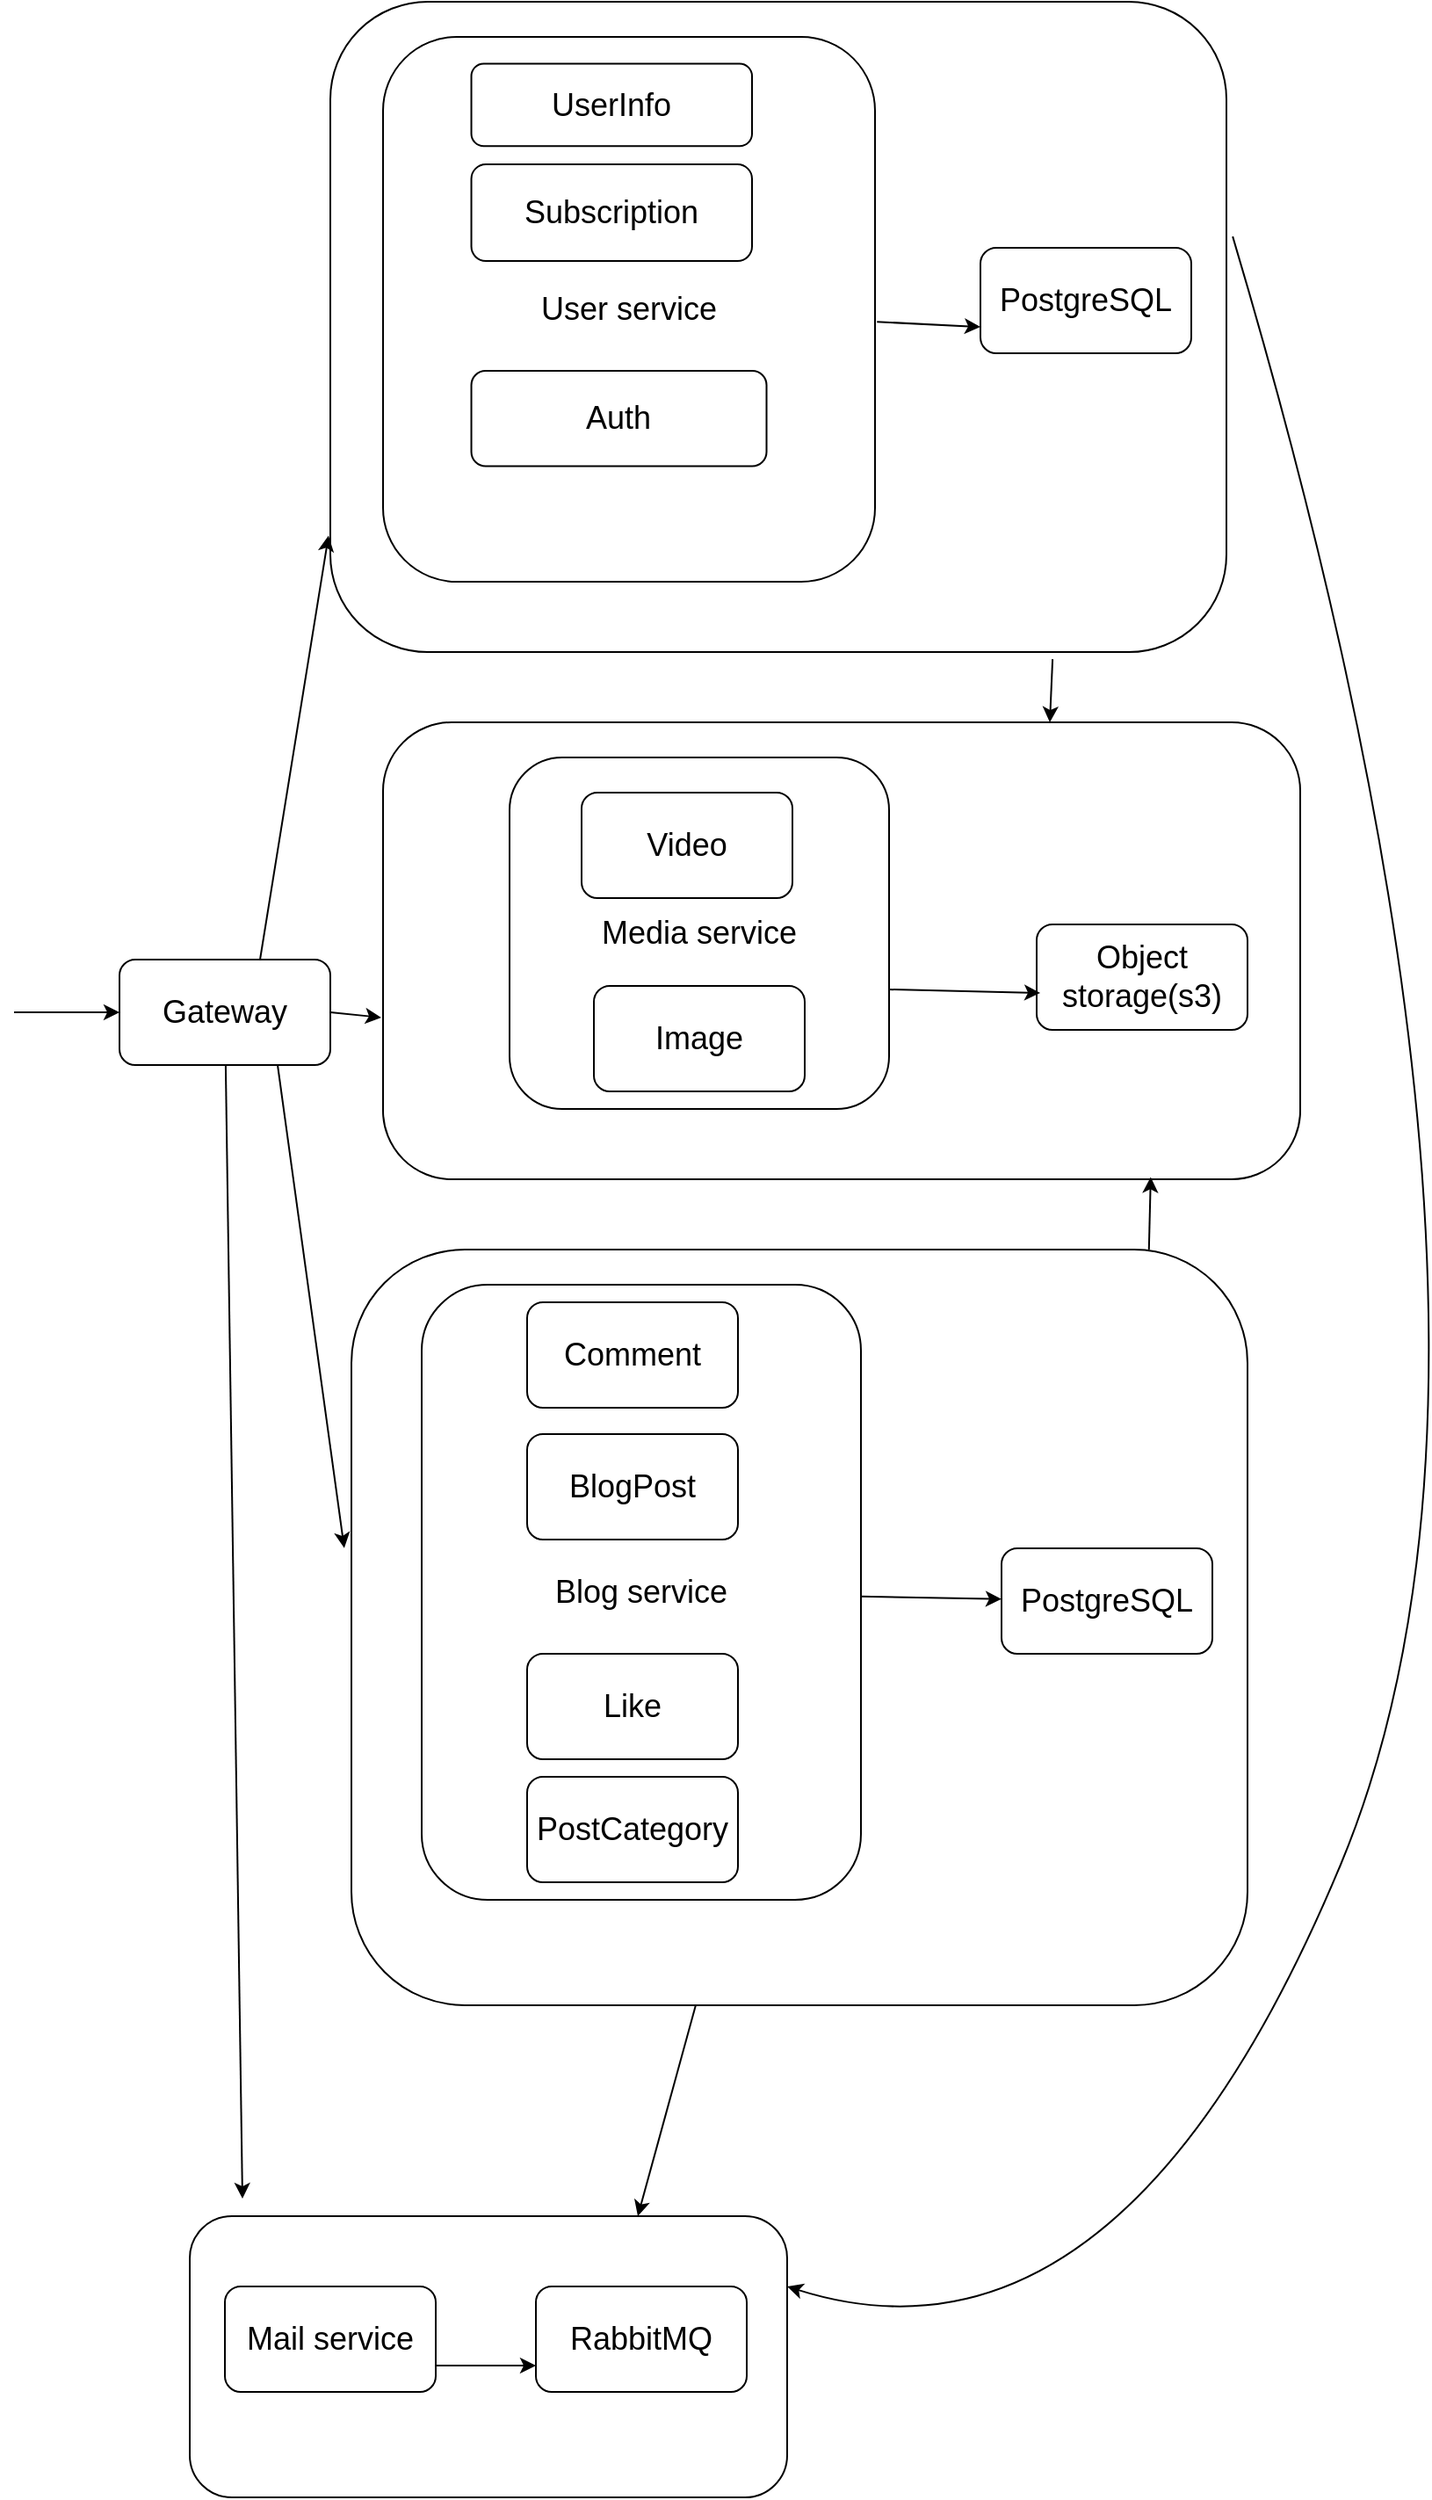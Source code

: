 <mxfile version="24.1.0" type="github">
  <diagram name="Страница — 1" id="rwgA5BPk8sBzmZya6ONt">
    <mxGraphModel dx="1755" dy="1072" grid="1" gridSize="10" guides="1" tooltips="1" connect="1" arrows="1" fold="1" page="1" pageScale="1" pageWidth="827" pageHeight="1169" math="0" shadow="0">
      <root>
        <mxCell id="0" />
        <mxCell id="1" parent="0" />
        <mxCell id="uoVfsjoM4IQGvuYFjnLu-93" value="" style="rounded=1;whiteSpace=wrap;html=1;" vertex="1" parent="1">
          <mxGeometry x="110" y="1270" width="340" height="160" as="geometry" />
        </mxCell>
        <mxCell id="uoVfsjoM4IQGvuYFjnLu-91" value="" style="rounded=1;whiteSpace=wrap;html=1;" vertex="1" parent="1">
          <mxGeometry x="220" y="420" width="522" height="260" as="geometry" />
        </mxCell>
        <mxCell id="uoVfsjoM4IQGvuYFjnLu-90" value="" style="rounded=1;whiteSpace=wrap;html=1;" vertex="1" parent="1">
          <mxGeometry x="190" y="10" width="510" height="370" as="geometry" />
        </mxCell>
        <mxCell id="uoVfsjoM4IQGvuYFjnLu-15" value="&lt;font style=&quot;font-size: 18px;&quot;&gt;Mail service&lt;/font&gt;" style="rounded=1;whiteSpace=wrap;html=1;" vertex="1" parent="1">
          <mxGeometry x="130" y="1310" width="120" height="60" as="geometry" />
        </mxCell>
        <mxCell id="uoVfsjoM4IQGvuYFjnLu-20" value="&lt;font style=&quot;font-size: 18px;&quot;&gt;Gateway&lt;/font&gt;" style="rounded=1;whiteSpace=wrap;html=1;" vertex="1" parent="1">
          <mxGeometry x="70" y="555" width="120" height="60" as="geometry" />
        </mxCell>
        <mxCell id="uoVfsjoM4IQGvuYFjnLu-24" value="" style="endArrow=classic;html=1;rounded=0;entryX=-0.002;entryY=0.821;entryDx=0;entryDy=0;entryPerimeter=0;" edge="1" parent="1" target="uoVfsjoM4IQGvuYFjnLu-90">
          <mxGeometry width="50" height="50" relative="1" as="geometry">
            <mxPoint x="150" y="555" as="sourcePoint" />
            <mxPoint x="200" y="505" as="targetPoint" />
          </mxGeometry>
        </mxCell>
        <mxCell id="uoVfsjoM4IQGvuYFjnLu-25" value="" style="endArrow=classic;html=1;rounded=0;exitX=1;exitY=0.5;exitDx=0;exitDy=0;entryX=-0.002;entryY=0.646;entryDx=0;entryDy=0;entryPerimeter=0;" edge="1" parent="1" source="uoVfsjoM4IQGvuYFjnLu-20" target="uoVfsjoM4IQGvuYFjnLu-91">
          <mxGeometry width="50" height="50" relative="1" as="geometry">
            <mxPoint x="440" y="530" as="sourcePoint" />
            <mxPoint x="350" y="380" as="targetPoint" />
          </mxGeometry>
        </mxCell>
        <mxCell id="uoVfsjoM4IQGvuYFjnLu-26" value="" style="endArrow=classic;html=1;rounded=0;exitX=0.75;exitY=1;exitDx=0;exitDy=0;entryX=-0.008;entryY=0.395;entryDx=0;entryDy=0;entryPerimeter=0;" edge="1" parent="1" source="uoVfsjoM4IQGvuYFjnLu-20" target="uoVfsjoM4IQGvuYFjnLu-57">
          <mxGeometry width="50" height="50" relative="1" as="geometry">
            <mxPoint x="390" y="570" as="sourcePoint" />
            <mxPoint x="440" y="520" as="targetPoint" />
          </mxGeometry>
        </mxCell>
        <mxCell id="uoVfsjoM4IQGvuYFjnLu-27" value="" style="endArrow=classic;html=1;rounded=0;" edge="1" parent="1" source="uoVfsjoM4IQGvuYFjnLu-20">
          <mxGeometry width="50" height="50" relative="1" as="geometry">
            <mxPoint x="390" y="800" as="sourcePoint" />
            <mxPoint x="140" y="1260" as="targetPoint" />
          </mxGeometry>
        </mxCell>
        <mxCell id="uoVfsjoM4IQGvuYFjnLu-30" value="&lt;span style=&quot;font-size: 18px;&quot;&gt;Object storage(s3)&lt;/span&gt;" style="rounded=1;whiteSpace=wrap;html=1;" vertex="1" parent="1">
          <mxGeometry x="592" y="535" width="120" height="60" as="geometry" />
        </mxCell>
        <mxCell id="uoVfsjoM4IQGvuYFjnLu-31" value="" style="endArrow=classic;html=1;rounded=0;exitX=1;exitY=0.66;exitDx=0;exitDy=0;exitPerimeter=0;entryX=0.017;entryY=0.65;entryDx=0;entryDy=0;entryPerimeter=0;" edge="1" parent="1" source="uoVfsjoM4IQGvuYFjnLu-6" target="uoVfsjoM4IQGvuYFjnLu-30">
          <mxGeometry width="50" height="50" relative="1" as="geometry">
            <mxPoint x="422" y="525" as="sourcePoint" />
            <mxPoint x="472" y="475" as="targetPoint" />
          </mxGeometry>
        </mxCell>
        <mxCell id="uoVfsjoM4IQGvuYFjnLu-36" value="" style="group" vertex="1" connectable="0" parent="1">
          <mxGeometry x="220" y="30" width="280" height="310" as="geometry" />
        </mxCell>
        <mxCell id="uoVfsjoM4IQGvuYFjnLu-4" value="&lt;font style=&quot;font-size: 18px;&quot;&gt;User service&lt;/font&gt;" style="rounded=1;whiteSpace=wrap;html=1;" vertex="1" parent="uoVfsjoM4IQGvuYFjnLu-36">
          <mxGeometry width="280" height="310" as="geometry" />
        </mxCell>
        <mxCell id="uoVfsjoM4IQGvuYFjnLu-32" value="&lt;font style=&quot;font-size: 18px;&quot;&gt;UserInfo&lt;/font&gt;" style="rounded=1;whiteSpace=wrap;html=1;" vertex="1" parent="uoVfsjoM4IQGvuYFjnLu-36">
          <mxGeometry x="50.26" y="15.266" width="159.74" height="46.876" as="geometry" />
        </mxCell>
        <mxCell id="uoVfsjoM4IQGvuYFjnLu-33" value="&lt;font style=&quot;font-size: 18px;&quot;&gt;Subscription&lt;/font&gt;" style="rounded=1;whiteSpace=wrap;html=1;" vertex="1" parent="uoVfsjoM4IQGvuYFjnLu-36">
          <mxGeometry x="50.26" y="72.5" width="159.74" height="55.059" as="geometry" />
        </mxCell>
        <mxCell id="uoVfsjoM4IQGvuYFjnLu-38" value="&lt;span style=&quot;font-size: 18px;&quot;&gt;Auth&lt;/span&gt;" style="rounded=1;whiteSpace=wrap;html=1;" vertex="1" parent="uoVfsjoM4IQGvuYFjnLu-36">
          <mxGeometry x="50.26" y="190" width="168" height="54.29" as="geometry" />
        </mxCell>
        <mxCell id="uoVfsjoM4IQGvuYFjnLu-45" style="edgeStyle=orthogonalEdgeStyle;rounded=0;orthogonalLoop=1;jettySize=auto;html=1;exitX=0.5;exitY=1;exitDx=0;exitDy=0;" edge="1" parent="uoVfsjoM4IQGvuYFjnLu-36" source="uoVfsjoM4IQGvuYFjnLu-4" target="uoVfsjoM4IQGvuYFjnLu-4">
          <mxGeometry relative="1" as="geometry" />
        </mxCell>
        <mxCell id="uoVfsjoM4IQGvuYFjnLu-48" value="&lt;span style=&quot;font-size: 18px;&quot;&gt;PostgreSQL&lt;/span&gt;" style="rounded=1;whiteSpace=wrap;html=1;" vertex="1" parent="1">
          <mxGeometry x="560" y="150" width="120" height="60" as="geometry" />
        </mxCell>
        <mxCell id="uoVfsjoM4IQGvuYFjnLu-50" value="" style="endArrow=classic;html=1;rounded=0;entryX=0;entryY=0.75;entryDx=0;entryDy=0;exitX=1.004;exitY=0.523;exitDx=0;exitDy=0;exitPerimeter=0;" edge="1" parent="1" source="uoVfsjoM4IQGvuYFjnLu-4" target="uoVfsjoM4IQGvuYFjnLu-48">
          <mxGeometry width="50" height="50" relative="1" as="geometry">
            <mxPoint x="580" y="480" as="sourcePoint" />
            <mxPoint x="630" y="430" as="targetPoint" />
          </mxGeometry>
        </mxCell>
        <mxCell id="uoVfsjoM4IQGvuYFjnLu-54" value="" style="endArrow=classic;html=1;rounded=0;" edge="1" parent="1">
          <mxGeometry width="50" height="50" relative="1" as="geometry">
            <mxPoint x="10" y="585" as="sourcePoint" />
            <mxPoint x="70" y="585" as="targetPoint" />
          </mxGeometry>
        </mxCell>
        <mxCell id="uoVfsjoM4IQGvuYFjnLu-57" value="" style="rounded=1;whiteSpace=wrap;html=1;" vertex="1" parent="1">
          <mxGeometry x="202" y="720" width="510" height="430" as="geometry" />
        </mxCell>
        <mxCell id="uoVfsjoM4IQGvuYFjnLu-46" value="&lt;span style=&quot;font-size: 18px;&quot;&gt;PostgreSQL&lt;/span&gt;" style="rounded=1;whiteSpace=wrap;html=1;" vertex="1" parent="1">
          <mxGeometry x="572" y="890" width="120" height="60" as="geometry" />
        </mxCell>
        <mxCell id="uoVfsjoM4IQGvuYFjnLu-47" value="" style="endArrow=classic;html=1;rounded=0;" edge="1" parent="1" source="uoVfsjoM4IQGvuYFjnLu-7" target="uoVfsjoM4IQGvuYFjnLu-46">
          <mxGeometry width="50" height="50" relative="1" as="geometry">
            <mxPoint x="102" y="720" as="sourcePoint" />
            <mxPoint x="239" y="891" as="targetPoint" />
          </mxGeometry>
        </mxCell>
        <mxCell id="uoVfsjoM4IQGvuYFjnLu-7" value="&lt;font style=&quot;font-size: 18px;&quot;&gt;Blog service&lt;/font&gt;" style="rounded=1;whiteSpace=wrap;html=1;" vertex="1" parent="1">
          <mxGeometry x="242" y="740" width="250" height="350" as="geometry" />
        </mxCell>
        <mxCell id="uoVfsjoM4IQGvuYFjnLu-8" value="&lt;font style=&quot;font-size: 18px;&quot;&gt;Comment&lt;/font&gt;" style="rounded=1;whiteSpace=wrap;html=1;" vertex="1" parent="1">
          <mxGeometry x="302" y="750" width="120" height="60" as="geometry" />
        </mxCell>
        <mxCell id="uoVfsjoM4IQGvuYFjnLu-11" value="&lt;span style=&quot;font-size: 18px;&quot;&gt;BlogPost&lt;/span&gt;" style="rounded=1;whiteSpace=wrap;html=1;" vertex="1" parent="1">
          <mxGeometry x="302" y="825" width="120" height="60" as="geometry" />
        </mxCell>
        <mxCell id="uoVfsjoM4IQGvuYFjnLu-14" value="&lt;span style=&quot;font-size: 18px;&quot;&gt;Like&lt;/span&gt;" style="rounded=1;whiteSpace=wrap;html=1;" vertex="1" parent="1">
          <mxGeometry x="302" y="950" width="120" height="60" as="geometry" />
        </mxCell>
        <mxCell id="uoVfsjoM4IQGvuYFjnLu-28" value="&lt;span style=&quot;font-size: 18px;&quot;&gt;PostCategory&lt;/span&gt;" style="rounded=1;whiteSpace=wrap;html=1;" vertex="1" parent="1">
          <mxGeometry x="302" y="1020" width="120" height="60" as="geometry" />
        </mxCell>
        <mxCell id="uoVfsjoM4IQGvuYFjnLu-6" value="&lt;font style=&quot;font-size: 18px;&quot;&gt;Media service&lt;/font&gt;" style="rounded=1;whiteSpace=wrap;html=1;" vertex="1" parent="1">
          <mxGeometry x="292" y="440" width="216" height="200" as="geometry" />
        </mxCell>
        <mxCell id="uoVfsjoM4IQGvuYFjnLu-18" value="&lt;font style=&quot;font-size: 18px;&quot;&gt;Video&lt;/font&gt;" style="rounded=1;whiteSpace=wrap;html=1;" vertex="1" parent="1">
          <mxGeometry x="333" y="460" width="120" height="60" as="geometry" />
        </mxCell>
        <mxCell id="uoVfsjoM4IQGvuYFjnLu-19" value="&lt;font style=&quot;font-size: 18px;&quot;&gt;Image&lt;/font&gt;" style="rounded=1;whiteSpace=wrap;html=1;" vertex="1" parent="1">
          <mxGeometry x="340" y="570" width="120" height="60" as="geometry" />
        </mxCell>
        <mxCell id="uoVfsjoM4IQGvuYFjnLu-95" value="&lt;span style=&quot;font-size: 18px;&quot;&gt;RabbitMQ&lt;/span&gt;" style="rounded=1;whiteSpace=wrap;html=1;" vertex="1" parent="1">
          <mxGeometry x="307" y="1310" width="120" height="60" as="geometry" />
        </mxCell>
        <mxCell id="uoVfsjoM4IQGvuYFjnLu-98" value="" style="endArrow=classic;html=1;rounded=0;exitX=1;exitY=0.75;exitDx=0;exitDy=0;entryX=0;entryY=0.75;entryDx=0;entryDy=0;" edge="1" parent="1" source="uoVfsjoM4IQGvuYFjnLu-15" target="uoVfsjoM4IQGvuYFjnLu-95">
          <mxGeometry width="50" height="50" relative="1" as="geometry">
            <mxPoint x="740" y="790" as="sourcePoint" />
            <mxPoint x="790" y="740" as="targetPoint" />
          </mxGeometry>
        </mxCell>
        <mxCell id="uoVfsjoM4IQGvuYFjnLu-101" value="" style="curved=1;endArrow=classic;html=1;rounded=0;entryX=1;entryY=0.25;entryDx=0;entryDy=0;exitX=1.007;exitY=0.361;exitDx=0;exitDy=0;exitPerimeter=0;" edge="1" parent="1" source="uoVfsjoM4IQGvuYFjnLu-90" target="uoVfsjoM4IQGvuYFjnLu-93">
          <mxGeometry width="50" height="50" relative="1" as="geometry">
            <mxPoint x="690" y="140" as="sourcePoint" />
            <mxPoint x="770" y="550" as="targetPoint" />
            <Array as="points">
              <mxPoint x="890" y="770" />
              <mxPoint x="640" y="1370" />
            </Array>
          </mxGeometry>
        </mxCell>
        <mxCell id="uoVfsjoM4IQGvuYFjnLu-102" value="" style="endArrow=classic;html=1;rounded=0;entryX=0.75;entryY=0;entryDx=0;entryDy=0;" edge="1" parent="1" source="uoVfsjoM4IQGvuYFjnLu-57" target="uoVfsjoM4IQGvuYFjnLu-93">
          <mxGeometry width="50" height="50" relative="1" as="geometry">
            <mxPoint x="710" y="740" as="sourcePoint" />
            <mxPoint x="760" y="690" as="targetPoint" />
          </mxGeometry>
        </mxCell>
        <mxCell id="uoVfsjoM4IQGvuYFjnLu-105" value="" style="endArrow=classic;html=1;rounded=0;exitX=0.806;exitY=1.011;exitDx=0;exitDy=0;exitPerimeter=0;entryX=0.727;entryY=0;entryDx=0;entryDy=0;entryPerimeter=0;" edge="1" parent="1" source="uoVfsjoM4IQGvuYFjnLu-90" target="uoVfsjoM4IQGvuYFjnLu-91">
          <mxGeometry width="50" height="50" relative="1" as="geometry">
            <mxPoint x="500" y="380" as="sourcePoint" />
            <mxPoint x="550" y="330" as="targetPoint" />
          </mxGeometry>
        </mxCell>
        <mxCell id="uoVfsjoM4IQGvuYFjnLu-106" value="" style="endArrow=classic;html=1;rounded=0;exitX=0.89;exitY=0;exitDx=0;exitDy=0;exitPerimeter=0;entryX=0.837;entryY=0.995;entryDx=0;entryDy=0;entryPerimeter=0;" edge="1" parent="1" source="uoVfsjoM4IQGvuYFjnLu-57" target="uoVfsjoM4IQGvuYFjnLu-91">
          <mxGeometry width="50" height="50" relative="1" as="geometry">
            <mxPoint x="690" y="730" as="sourcePoint" />
            <mxPoint x="740" y="680" as="targetPoint" />
          </mxGeometry>
        </mxCell>
      </root>
    </mxGraphModel>
  </diagram>
</mxfile>
